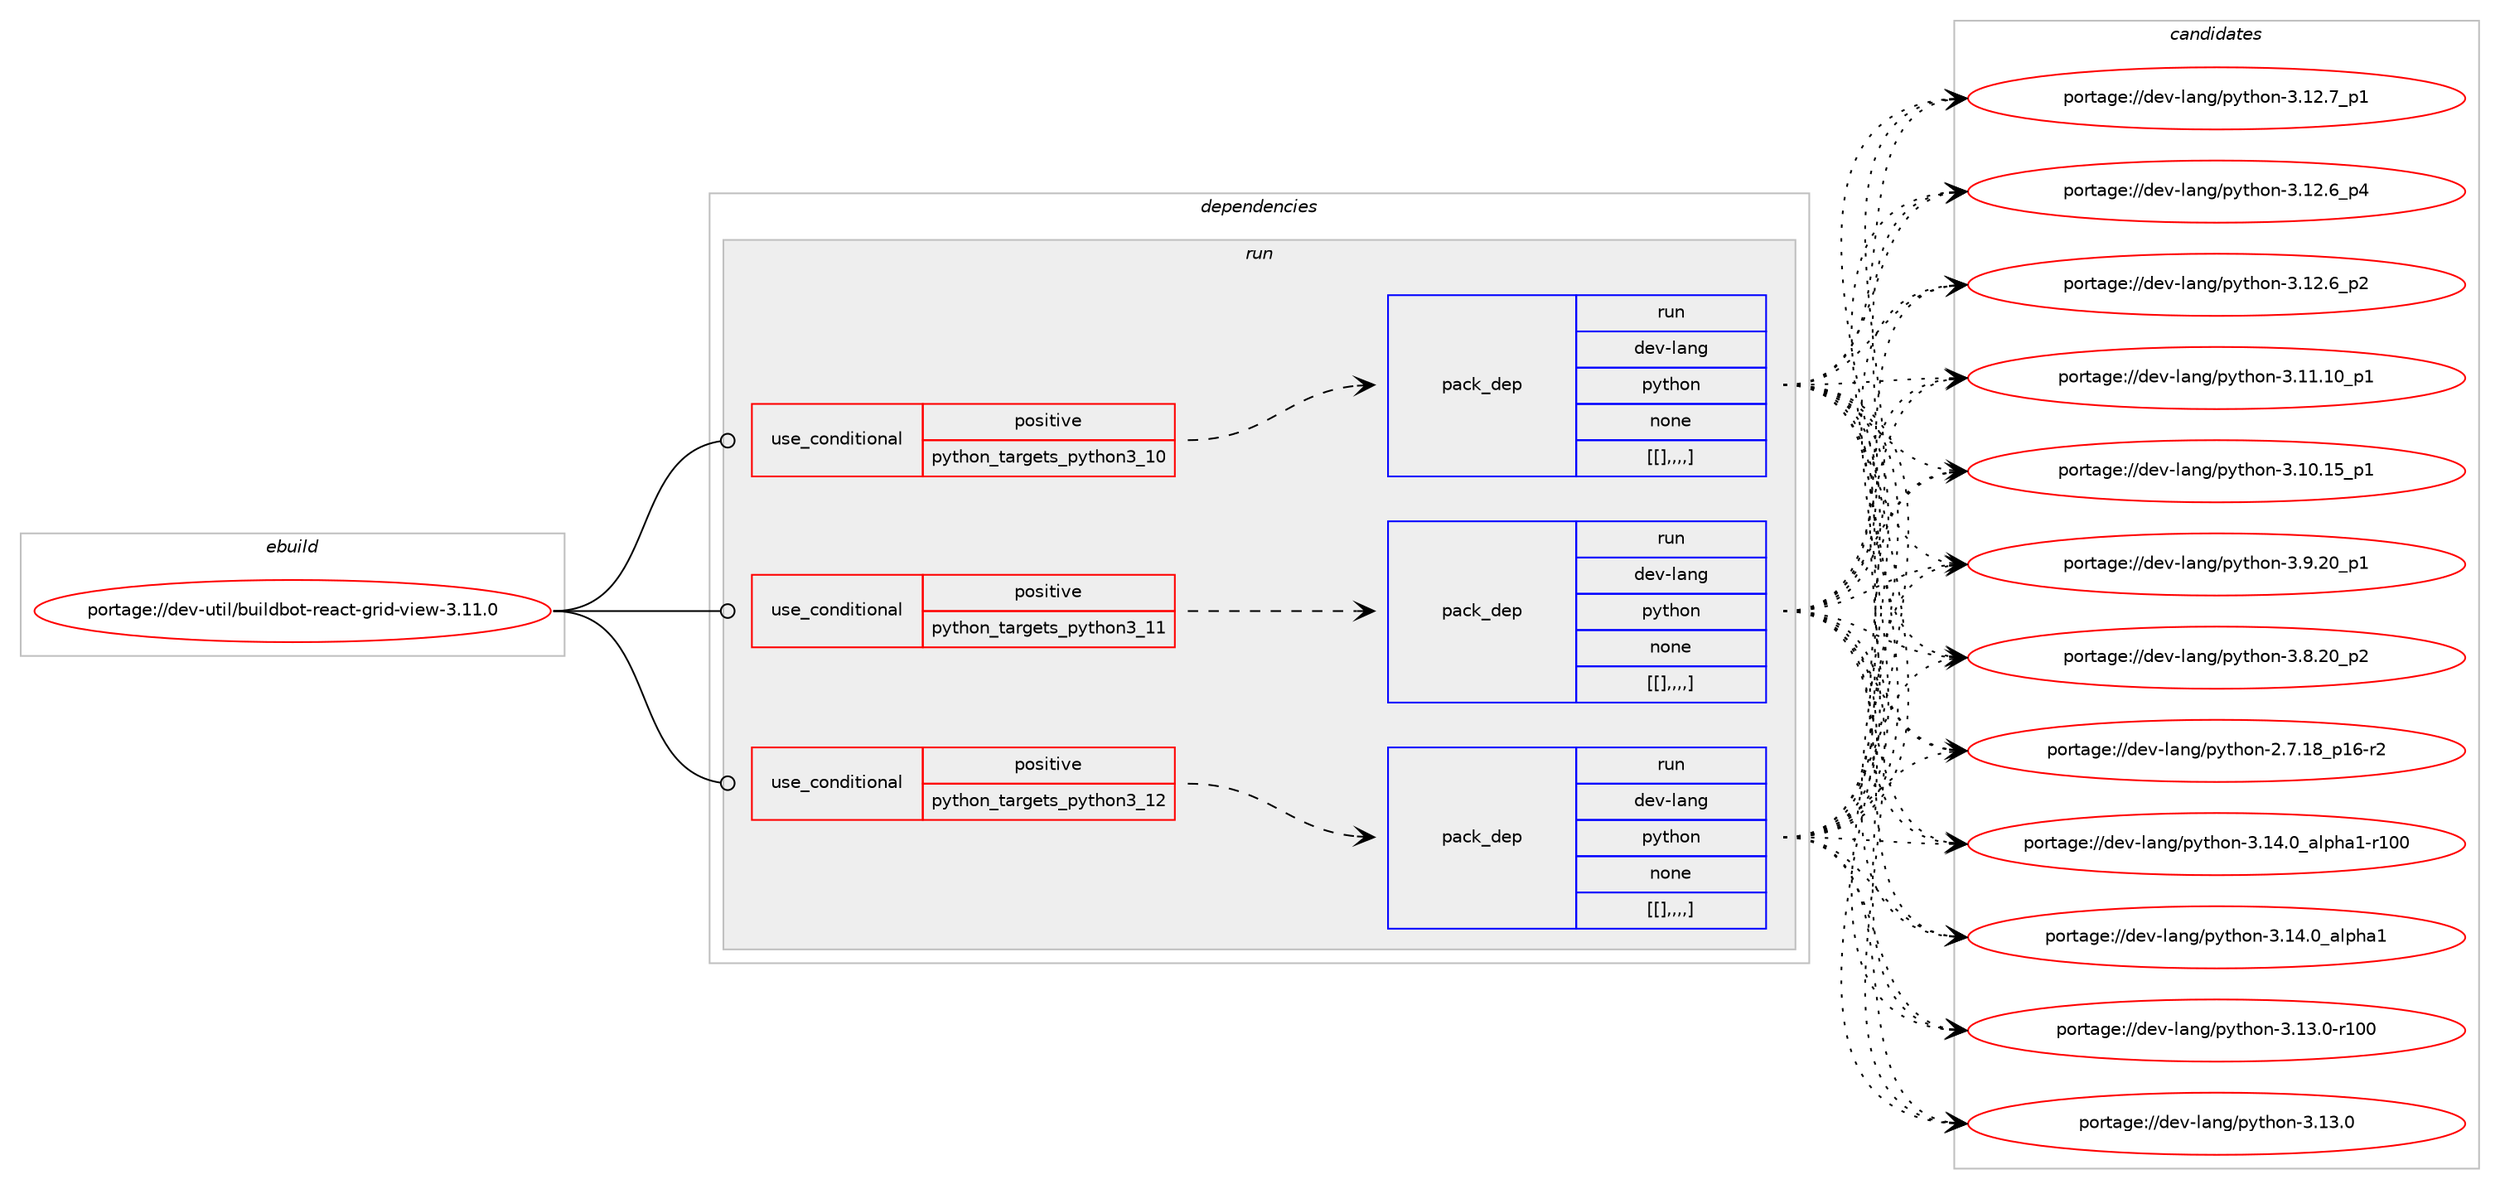 digraph prolog {

# *************
# Graph options
# *************

newrank=true;
concentrate=true;
compound=true;
graph [rankdir=LR,fontname=Helvetica,fontsize=10,ranksep=1.5];#, ranksep=2.5, nodesep=0.2];
edge  [arrowhead=vee];
node  [fontname=Helvetica,fontsize=10];

# **********
# The ebuild
# **********

subgraph cluster_leftcol {
color=gray;
label=<<i>ebuild</i>>;
id [label="portage://dev-util/buildbot-react-grid-view-3.11.0", color=red, width=4, href="../dev-util/buildbot-react-grid-view-3.11.0.svg"];
}

# ****************
# The dependencies
# ****************

subgraph cluster_midcol {
color=gray;
label=<<i>dependencies</i>>;
subgraph cluster_compile {
fillcolor="#eeeeee";
style=filled;
label=<<i>compile</i>>;
}
subgraph cluster_compileandrun {
fillcolor="#eeeeee";
style=filled;
label=<<i>compile and run</i>>;
}
subgraph cluster_run {
fillcolor="#eeeeee";
style=filled;
label=<<i>run</i>>;
subgraph cond64327 {
dependency224109 [label=<<TABLE BORDER="0" CELLBORDER="1" CELLSPACING="0" CELLPADDING="4"><TR><TD ROWSPAN="3" CELLPADDING="10">use_conditional</TD></TR><TR><TD>positive</TD></TR><TR><TD>python_targets_python3_10</TD></TR></TABLE>>, shape=none, color=red];
subgraph pack158272 {
dependency224112 [label=<<TABLE BORDER="0" CELLBORDER="1" CELLSPACING="0" CELLPADDING="4" WIDTH="220"><TR><TD ROWSPAN="6" CELLPADDING="30">pack_dep</TD></TR><TR><TD WIDTH="110">run</TD></TR><TR><TD>dev-lang</TD></TR><TR><TD>python</TD></TR><TR><TD>none</TD></TR><TR><TD>[[],,,,]</TD></TR></TABLE>>, shape=none, color=blue];
}
dependency224109:e -> dependency224112:w [weight=20,style="dashed",arrowhead="vee"];
}
id:e -> dependency224109:w [weight=20,style="solid",arrowhead="odot"];
subgraph cond64328 {
dependency224116 [label=<<TABLE BORDER="0" CELLBORDER="1" CELLSPACING="0" CELLPADDING="4"><TR><TD ROWSPAN="3" CELLPADDING="10">use_conditional</TD></TR><TR><TD>positive</TD></TR><TR><TD>python_targets_python3_11</TD></TR></TABLE>>, shape=none, color=red];
subgraph pack158277 {
dependency224118 [label=<<TABLE BORDER="0" CELLBORDER="1" CELLSPACING="0" CELLPADDING="4" WIDTH="220"><TR><TD ROWSPAN="6" CELLPADDING="30">pack_dep</TD></TR><TR><TD WIDTH="110">run</TD></TR><TR><TD>dev-lang</TD></TR><TR><TD>python</TD></TR><TR><TD>none</TD></TR><TR><TD>[[],,,,]</TD></TR></TABLE>>, shape=none, color=blue];
}
dependency224116:e -> dependency224118:w [weight=20,style="dashed",arrowhead="vee"];
}
id:e -> dependency224116:w [weight=20,style="solid",arrowhead="odot"];
subgraph cond64329 {
dependency224121 [label=<<TABLE BORDER="0" CELLBORDER="1" CELLSPACING="0" CELLPADDING="4"><TR><TD ROWSPAN="3" CELLPADDING="10">use_conditional</TD></TR><TR><TD>positive</TD></TR><TR><TD>python_targets_python3_12</TD></TR></TABLE>>, shape=none, color=red];
subgraph pack158281 {
dependency224122 [label=<<TABLE BORDER="0" CELLBORDER="1" CELLSPACING="0" CELLPADDING="4" WIDTH="220"><TR><TD ROWSPAN="6" CELLPADDING="30">pack_dep</TD></TR><TR><TD WIDTH="110">run</TD></TR><TR><TD>dev-lang</TD></TR><TR><TD>python</TD></TR><TR><TD>none</TD></TR><TR><TD>[[],,,,]</TD></TR></TABLE>>, shape=none, color=blue];
}
dependency224121:e -> dependency224122:w [weight=20,style="dashed",arrowhead="vee"];
}
id:e -> dependency224121:w [weight=20,style="solid",arrowhead="odot"];
}
}

# **************
# The candidates
# **************

subgraph cluster_choices {
rank=same;
color=gray;
label=<<i>candidates</i>>;

subgraph choice158201 {
color=black;
nodesep=1;
choice100101118451089711010347112121116104111110455146495246489597108112104974945114494848 [label="portage://dev-lang/python-3.14.0_alpha1-r100", color=red, width=4,href="../dev-lang/python-3.14.0_alpha1-r100.svg"];
choice1001011184510897110103471121211161041111104551464952464895971081121049749 [label="portage://dev-lang/python-3.14.0_alpha1", color=red, width=4,href="../dev-lang/python-3.14.0_alpha1.svg"];
choice1001011184510897110103471121211161041111104551464951464845114494848 [label="portage://dev-lang/python-3.13.0-r100", color=red, width=4,href="../dev-lang/python-3.13.0-r100.svg"];
choice10010111845108971101034711212111610411111045514649514648 [label="portage://dev-lang/python-3.13.0", color=red, width=4,href="../dev-lang/python-3.13.0.svg"];
choice100101118451089711010347112121116104111110455146495046559511249 [label="portage://dev-lang/python-3.12.7_p1", color=red, width=4,href="../dev-lang/python-3.12.7_p1.svg"];
choice100101118451089711010347112121116104111110455146495046549511252 [label="portage://dev-lang/python-3.12.6_p4", color=red, width=4,href="../dev-lang/python-3.12.6_p4.svg"];
choice100101118451089711010347112121116104111110455146495046549511250 [label="portage://dev-lang/python-3.12.6_p2", color=red, width=4,href="../dev-lang/python-3.12.6_p2.svg"];
choice10010111845108971101034711212111610411111045514649494649489511249 [label="portage://dev-lang/python-3.11.10_p1", color=red, width=4,href="../dev-lang/python-3.11.10_p1.svg"];
choice10010111845108971101034711212111610411111045514649484649539511249 [label="portage://dev-lang/python-3.10.15_p1", color=red, width=4,href="../dev-lang/python-3.10.15_p1.svg"];
choice100101118451089711010347112121116104111110455146574650489511249 [label="portage://dev-lang/python-3.9.20_p1", color=red, width=4,href="../dev-lang/python-3.9.20_p1.svg"];
choice100101118451089711010347112121116104111110455146564650489511250 [label="portage://dev-lang/python-3.8.20_p2", color=red, width=4,href="../dev-lang/python-3.8.20_p2.svg"];
choice100101118451089711010347112121116104111110455046554649569511249544511450 [label="portage://dev-lang/python-2.7.18_p16-r2", color=red, width=4,href="../dev-lang/python-2.7.18_p16-r2.svg"];
dependency224112:e -> choice100101118451089711010347112121116104111110455146495246489597108112104974945114494848:w [style=dotted,weight="100"];
dependency224112:e -> choice1001011184510897110103471121211161041111104551464952464895971081121049749:w [style=dotted,weight="100"];
dependency224112:e -> choice1001011184510897110103471121211161041111104551464951464845114494848:w [style=dotted,weight="100"];
dependency224112:e -> choice10010111845108971101034711212111610411111045514649514648:w [style=dotted,weight="100"];
dependency224112:e -> choice100101118451089711010347112121116104111110455146495046559511249:w [style=dotted,weight="100"];
dependency224112:e -> choice100101118451089711010347112121116104111110455146495046549511252:w [style=dotted,weight="100"];
dependency224112:e -> choice100101118451089711010347112121116104111110455146495046549511250:w [style=dotted,weight="100"];
dependency224112:e -> choice10010111845108971101034711212111610411111045514649494649489511249:w [style=dotted,weight="100"];
dependency224112:e -> choice10010111845108971101034711212111610411111045514649484649539511249:w [style=dotted,weight="100"];
dependency224112:e -> choice100101118451089711010347112121116104111110455146574650489511249:w [style=dotted,weight="100"];
dependency224112:e -> choice100101118451089711010347112121116104111110455146564650489511250:w [style=dotted,weight="100"];
dependency224112:e -> choice100101118451089711010347112121116104111110455046554649569511249544511450:w [style=dotted,weight="100"];
}
subgraph choice158215 {
color=black;
nodesep=1;
choice100101118451089711010347112121116104111110455146495246489597108112104974945114494848 [label="portage://dev-lang/python-3.14.0_alpha1-r100", color=red, width=4,href="../dev-lang/python-3.14.0_alpha1-r100.svg"];
choice1001011184510897110103471121211161041111104551464952464895971081121049749 [label="portage://dev-lang/python-3.14.0_alpha1", color=red, width=4,href="../dev-lang/python-3.14.0_alpha1.svg"];
choice1001011184510897110103471121211161041111104551464951464845114494848 [label="portage://dev-lang/python-3.13.0-r100", color=red, width=4,href="../dev-lang/python-3.13.0-r100.svg"];
choice10010111845108971101034711212111610411111045514649514648 [label="portage://dev-lang/python-3.13.0", color=red, width=4,href="../dev-lang/python-3.13.0.svg"];
choice100101118451089711010347112121116104111110455146495046559511249 [label="portage://dev-lang/python-3.12.7_p1", color=red, width=4,href="../dev-lang/python-3.12.7_p1.svg"];
choice100101118451089711010347112121116104111110455146495046549511252 [label="portage://dev-lang/python-3.12.6_p4", color=red, width=4,href="../dev-lang/python-3.12.6_p4.svg"];
choice100101118451089711010347112121116104111110455146495046549511250 [label="portage://dev-lang/python-3.12.6_p2", color=red, width=4,href="../dev-lang/python-3.12.6_p2.svg"];
choice10010111845108971101034711212111610411111045514649494649489511249 [label="portage://dev-lang/python-3.11.10_p1", color=red, width=4,href="../dev-lang/python-3.11.10_p1.svg"];
choice10010111845108971101034711212111610411111045514649484649539511249 [label="portage://dev-lang/python-3.10.15_p1", color=red, width=4,href="../dev-lang/python-3.10.15_p1.svg"];
choice100101118451089711010347112121116104111110455146574650489511249 [label="portage://dev-lang/python-3.9.20_p1", color=red, width=4,href="../dev-lang/python-3.9.20_p1.svg"];
choice100101118451089711010347112121116104111110455146564650489511250 [label="portage://dev-lang/python-3.8.20_p2", color=red, width=4,href="../dev-lang/python-3.8.20_p2.svg"];
choice100101118451089711010347112121116104111110455046554649569511249544511450 [label="portage://dev-lang/python-2.7.18_p16-r2", color=red, width=4,href="../dev-lang/python-2.7.18_p16-r2.svg"];
dependency224118:e -> choice100101118451089711010347112121116104111110455146495246489597108112104974945114494848:w [style=dotted,weight="100"];
dependency224118:e -> choice1001011184510897110103471121211161041111104551464952464895971081121049749:w [style=dotted,weight="100"];
dependency224118:e -> choice1001011184510897110103471121211161041111104551464951464845114494848:w [style=dotted,weight="100"];
dependency224118:e -> choice10010111845108971101034711212111610411111045514649514648:w [style=dotted,weight="100"];
dependency224118:e -> choice100101118451089711010347112121116104111110455146495046559511249:w [style=dotted,weight="100"];
dependency224118:e -> choice100101118451089711010347112121116104111110455146495046549511252:w [style=dotted,weight="100"];
dependency224118:e -> choice100101118451089711010347112121116104111110455146495046549511250:w [style=dotted,weight="100"];
dependency224118:e -> choice10010111845108971101034711212111610411111045514649494649489511249:w [style=dotted,weight="100"];
dependency224118:e -> choice10010111845108971101034711212111610411111045514649484649539511249:w [style=dotted,weight="100"];
dependency224118:e -> choice100101118451089711010347112121116104111110455146574650489511249:w [style=dotted,weight="100"];
dependency224118:e -> choice100101118451089711010347112121116104111110455146564650489511250:w [style=dotted,weight="100"];
dependency224118:e -> choice100101118451089711010347112121116104111110455046554649569511249544511450:w [style=dotted,weight="100"];
}
subgraph choice158225 {
color=black;
nodesep=1;
choice100101118451089711010347112121116104111110455146495246489597108112104974945114494848 [label="portage://dev-lang/python-3.14.0_alpha1-r100", color=red, width=4,href="../dev-lang/python-3.14.0_alpha1-r100.svg"];
choice1001011184510897110103471121211161041111104551464952464895971081121049749 [label="portage://dev-lang/python-3.14.0_alpha1", color=red, width=4,href="../dev-lang/python-3.14.0_alpha1.svg"];
choice1001011184510897110103471121211161041111104551464951464845114494848 [label="portage://dev-lang/python-3.13.0-r100", color=red, width=4,href="../dev-lang/python-3.13.0-r100.svg"];
choice10010111845108971101034711212111610411111045514649514648 [label="portage://dev-lang/python-3.13.0", color=red, width=4,href="../dev-lang/python-3.13.0.svg"];
choice100101118451089711010347112121116104111110455146495046559511249 [label="portage://dev-lang/python-3.12.7_p1", color=red, width=4,href="../dev-lang/python-3.12.7_p1.svg"];
choice100101118451089711010347112121116104111110455146495046549511252 [label="portage://dev-lang/python-3.12.6_p4", color=red, width=4,href="../dev-lang/python-3.12.6_p4.svg"];
choice100101118451089711010347112121116104111110455146495046549511250 [label="portage://dev-lang/python-3.12.6_p2", color=red, width=4,href="../dev-lang/python-3.12.6_p2.svg"];
choice10010111845108971101034711212111610411111045514649494649489511249 [label="portage://dev-lang/python-3.11.10_p1", color=red, width=4,href="../dev-lang/python-3.11.10_p1.svg"];
choice10010111845108971101034711212111610411111045514649484649539511249 [label="portage://dev-lang/python-3.10.15_p1", color=red, width=4,href="../dev-lang/python-3.10.15_p1.svg"];
choice100101118451089711010347112121116104111110455146574650489511249 [label="portage://dev-lang/python-3.9.20_p1", color=red, width=4,href="../dev-lang/python-3.9.20_p1.svg"];
choice100101118451089711010347112121116104111110455146564650489511250 [label="portage://dev-lang/python-3.8.20_p2", color=red, width=4,href="../dev-lang/python-3.8.20_p2.svg"];
choice100101118451089711010347112121116104111110455046554649569511249544511450 [label="portage://dev-lang/python-2.7.18_p16-r2", color=red, width=4,href="../dev-lang/python-2.7.18_p16-r2.svg"];
dependency224122:e -> choice100101118451089711010347112121116104111110455146495246489597108112104974945114494848:w [style=dotted,weight="100"];
dependency224122:e -> choice1001011184510897110103471121211161041111104551464952464895971081121049749:w [style=dotted,weight="100"];
dependency224122:e -> choice1001011184510897110103471121211161041111104551464951464845114494848:w [style=dotted,weight="100"];
dependency224122:e -> choice10010111845108971101034711212111610411111045514649514648:w [style=dotted,weight="100"];
dependency224122:e -> choice100101118451089711010347112121116104111110455146495046559511249:w [style=dotted,weight="100"];
dependency224122:e -> choice100101118451089711010347112121116104111110455146495046549511252:w [style=dotted,weight="100"];
dependency224122:e -> choice100101118451089711010347112121116104111110455146495046549511250:w [style=dotted,weight="100"];
dependency224122:e -> choice10010111845108971101034711212111610411111045514649494649489511249:w [style=dotted,weight="100"];
dependency224122:e -> choice10010111845108971101034711212111610411111045514649484649539511249:w [style=dotted,weight="100"];
dependency224122:e -> choice100101118451089711010347112121116104111110455146574650489511249:w [style=dotted,weight="100"];
dependency224122:e -> choice100101118451089711010347112121116104111110455146564650489511250:w [style=dotted,weight="100"];
dependency224122:e -> choice100101118451089711010347112121116104111110455046554649569511249544511450:w [style=dotted,weight="100"];
}
}

}
